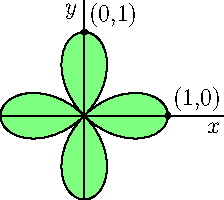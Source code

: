 import graph;
size(0,100);

real f(real t) {return cos(2*t);}

path g=polargraph(f,0,2pi,operator ..)--cycle;
fill(g,green+white);
xaxis("$x$",above=true);
yaxis("$y$",above=true);
draw(g);

dot(Label,(1,0),NE);
dot(Label,(0,1),NE);


